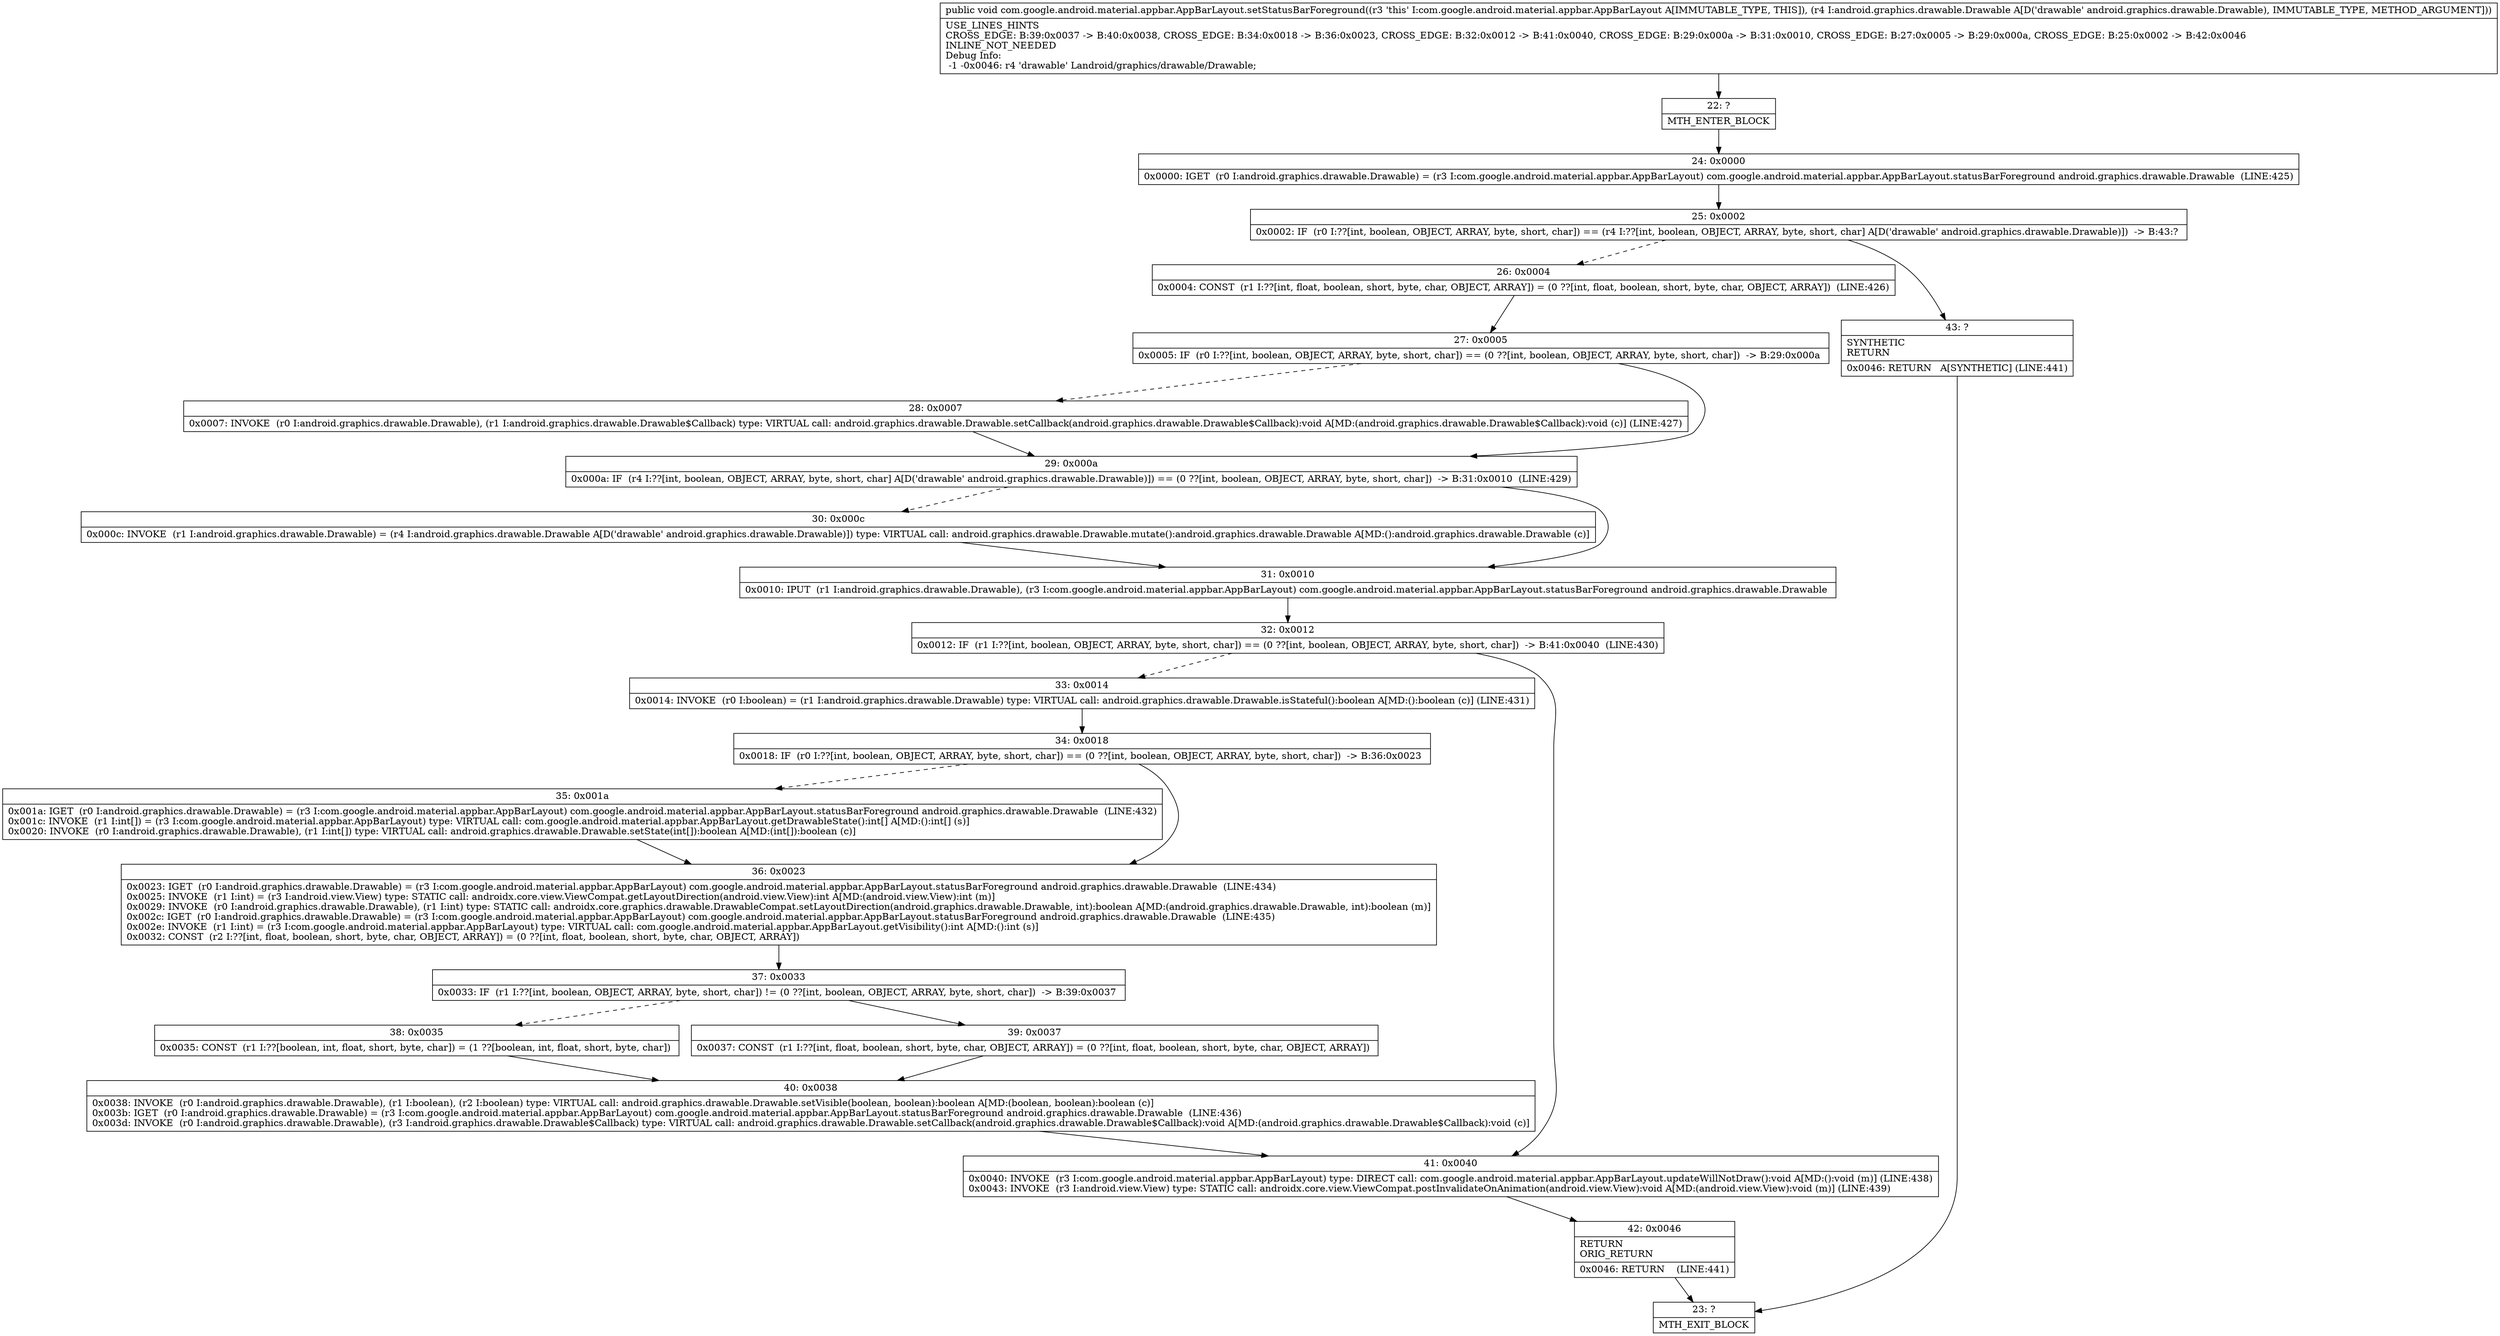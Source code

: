 digraph "CFG forcom.google.android.material.appbar.AppBarLayout.setStatusBarForeground(Landroid\/graphics\/drawable\/Drawable;)V" {
Node_22 [shape=record,label="{22\:\ ?|MTH_ENTER_BLOCK\l}"];
Node_24 [shape=record,label="{24\:\ 0x0000|0x0000: IGET  (r0 I:android.graphics.drawable.Drawable) = (r3 I:com.google.android.material.appbar.AppBarLayout) com.google.android.material.appbar.AppBarLayout.statusBarForeground android.graphics.drawable.Drawable  (LINE:425)\l}"];
Node_25 [shape=record,label="{25\:\ 0x0002|0x0002: IF  (r0 I:??[int, boolean, OBJECT, ARRAY, byte, short, char]) == (r4 I:??[int, boolean, OBJECT, ARRAY, byte, short, char] A[D('drawable' android.graphics.drawable.Drawable)])  \-\> B:43:? \l}"];
Node_26 [shape=record,label="{26\:\ 0x0004|0x0004: CONST  (r1 I:??[int, float, boolean, short, byte, char, OBJECT, ARRAY]) = (0 ??[int, float, boolean, short, byte, char, OBJECT, ARRAY])  (LINE:426)\l}"];
Node_27 [shape=record,label="{27\:\ 0x0005|0x0005: IF  (r0 I:??[int, boolean, OBJECT, ARRAY, byte, short, char]) == (0 ??[int, boolean, OBJECT, ARRAY, byte, short, char])  \-\> B:29:0x000a \l}"];
Node_28 [shape=record,label="{28\:\ 0x0007|0x0007: INVOKE  (r0 I:android.graphics.drawable.Drawable), (r1 I:android.graphics.drawable.Drawable$Callback) type: VIRTUAL call: android.graphics.drawable.Drawable.setCallback(android.graphics.drawable.Drawable$Callback):void A[MD:(android.graphics.drawable.Drawable$Callback):void (c)] (LINE:427)\l}"];
Node_29 [shape=record,label="{29\:\ 0x000a|0x000a: IF  (r4 I:??[int, boolean, OBJECT, ARRAY, byte, short, char] A[D('drawable' android.graphics.drawable.Drawable)]) == (0 ??[int, boolean, OBJECT, ARRAY, byte, short, char])  \-\> B:31:0x0010  (LINE:429)\l}"];
Node_30 [shape=record,label="{30\:\ 0x000c|0x000c: INVOKE  (r1 I:android.graphics.drawable.Drawable) = (r4 I:android.graphics.drawable.Drawable A[D('drawable' android.graphics.drawable.Drawable)]) type: VIRTUAL call: android.graphics.drawable.Drawable.mutate():android.graphics.drawable.Drawable A[MD:():android.graphics.drawable.Drawable (c)]\l}"];
Node_31 [shape=record,label="{31\:\ 0x0010|0x0010: IPUT  (r1 I:android.graphics.drawable.Drawable), (r3 I:com.google.android.material.appbar.AppBarLayout) com.google.android.material.appbar.AppBarLayout.statusBarForeground android.graphics.drawable.Drawable \l}"];
Node_32 [shape=record,label="{32\:\ 0x0012|0x0012: IF  (r1 I:??[int, boolean, OBJECT, ARRAY, byte, short, char]) == (0 ??[int, boolean, OBJECT, ARRAY, byte, short, char])  \-\> B:41:0x0040  (LINE:430)\l}"];
Node_33 [shape=record,label="{33\:\ 0x0014|0x0014: INVOKE  (r0 I:boolean) = (r1 I:android.graphics.drawable.Drawable) type: VIRTUAL call: android.graphics.drawable.Drawable.isStateful():boolean A[MD:():boolean (c)] (LINE:431)\l}"];
Node_34 [shape=record,label="{34\:\ 0x0018|0x0018: IF  (r0 I:??[int, boolean, OBJECT, ARRAY, byte, short, char]) == (0 ??[int, boolean, OBJECT, ARRAY, byte, short, char])  \-\> B:36:0x0023 \l}"];
Node_35 [shape=record,label="{35\:\ 0x001a|0x001a: IGET  (r0 I:android.graphics.drawable.Drawable) = (r3 I:com.google.android.material.appbar.AppBarLayout) com.google.android.material.appbar.AppBarLayout.statusBarForeground android.graphics.drawable.Drawable  (LINE:432)\l0x001c: INVOKE  (r1 I:int[]) = (r3 I:com.google.android.material.appbar.AppBarLayout) type: VIRTUAL call: com.google.android.material.appbar.AppBarLayout.getDrawableState():int[] A[MD:():int[] (s)]\l0x0020: INVOKE  (r0 I:android.graphics.drawable.Drawable), (r1 I:int[]) type: VIRTUAL call: android.graphics.drawable.Drawable.setState(int[]):boolean A[MD:(int[]):boolean (c)]\l}"];
Node_36 [shape=record,label="{36\:\ 0x0023|0x0023: IGET  (r0 I:android.graphics.drawable.Drawable) = (r3 I:com.google.android.material.appbar.AppBarLayout) com.google.android.material.appbar.AppBarLayout.statusBarForeground android.graphics.drawable.Drawable  (LINE:434)\l0x0025: INVOKE  (r1 I:int) = (r3 I:android.view.View) type: STATIC call: androidx.core.view.ViewCompat.getLayoutDirection(android.view.View):int A[MD:(android.view.View):int (m)]\l0x0029: INVOKE  (r0 I:android.graphics.drawable.Drawable), (r1 I:int) type: STATIC call: androidx.core.graphics.drawable.DrawableCompat.setLayoutDirection(android.graphics.drawable.Drawable, int):boolean A[MD:(android.graphics.drawable.Drawable, int):boolean (m)]\l0x002c: IGET  (r0 I:android.graphics.drawable.Drawable) = (r3 I:com.google.android.material.appbar.AppBarLayout) com.google.android.material.appbar.AppBarLayout.statusBarForeground android.graphics.drawable.Drawable  (LINE:435)\l0x002e: INVOKE  (r1 I:int) = (r3 I:com.google.android.material.appbar.AppBarLayout) type: VIRTUAL call: com.google.android.material.appbar.AppBarLayout.getVisibility():int A[MD:():int (s)]\l0x0032: CONST  (r2 I:??[int, float, boolean, short, byte, char, OBJECT, ARRAY]) = (0 ??[int, float, boolean, short, byte, char, OBJECT, ARRAY]) \l}"];
Node_37 [shape=record,label="{37\:\ 0x0033|0x0033: IF  (r1 I:??[int, boolean, OBJECT, ARRAY, byte, short, char]) != (0 ??[int, boolean, OBJECT, ARRAY, byte, short, char])  \-\> B:39:0x0037 \l}"];
Node_38 [shape=record,label="{38\:\ 0x0035|0x0035: CONST  (r1 I:??[boolean, int, float, short, byte, char]) = (1 ??[boolean, int, float, short, byte, char]) \l}"];
Node_40 [shape=record,label="{40\:\ 0x0038|0x0038: INVOKE  (r0 I:android.graphics.drawable.Drawable), (r1 I:boolean), (r2 I:boolean) type: VIRTUAL call: android.graphics.drawable.Drawable.setVisible(boolean, boolean):boolean A[MD:(boolean, boolean):boolean (c)]\l0x003b: IGET  (r0 I:android.graphics.drawable.Drawable) = (r3 I:com.google.android.material.appbar.AppBarLayout) com.google.android.material.appbar.AppBarLayout.statusBarForeground android.graphics.drawable.Drawable  (LINE:436)\l0x003d: INVOKE  (r0 I:android.graphics.drawable.Drawable), (r3 I:android.graphics.drawable.Drawable$Callback) type: VIRTUAL call: android.graphics.drawable.Drawable.setCallback(android.graphics.drawable.Drawable$Callback):void A[MD:(android.graphics.drawable.Drawable$Callback):void (c)]\l}"];
Node_39 [shape=record,label="{39\:\ 0x0037|0x0037: CONST  (r1 I:??[int, float, boolean, short, byte, char, OBJECT, ARRAY]) = (0 ??[int, float, boolean, short, byte, char, OBJECT, ARRAY]) \l}"];
Node_41 [shape=record,label="{41\:\ 0x0040|0x0040: INVOKE  (r3 I:com.google.android.material.appbar.AppBarLayout) type: DIRECT call: com.google.android.material.appbar.AppBarLayout.updateWillNotDraw():void A[MD:():void (m)] (LINE:438)\l0x0043: INVOKE  (r3 I:android.view.View) type: STATIC call: androidx.core.view.ViewCompat.postInvalidateOnAnimation(android.view.View):void A[MD:(android.view.View):void (m)] (LINE:439)\l}"];
Node_42 [shape=record,label="{42\:\ 0x0046|RETURN\lORIG_RETURN\l|0x0046: RETURN    (LINE:441)\l}"];
Node_23 [shape=record,label="{23\:\ ?|MTH_EXIT_BLOCK\l}"];
Node_43 [shape=record,label="{43\:\ ?|SYNTHETIC\lRETURN\l|0x0046: RETURN   A[SYNTHETIC] (LINE:441)\l}"];
MethodNode[shape=record,label="{public void com.google.android.material.appbar.AppBarLayout.setStatusBarForeground((r3 'this' I:com.google.android.material.appbar.AppBarLayout A[IMMUTABLE_TYPE, THIS]), (r4 I:android.graphics.drawable.Drawable A[D('drawable' android.graphics.drawable.Drawable), IMMUTABLE_TYPE, METHOD_ARGUMENT]))  | USE_LINES_HINTS\lCROSS_EDGE: B:39:0x0037 \-\> B:40:0x0038, CROSS_EDGE: B:34:0x0018 \-\> B:36:0x0023, CROSS_EDGE: B:32:0x0012 \-\> B:41:0x0040, CROSS_EDGE: B:29:0x000a \-\> B:31:0x0010, CROSS_EDGE: B:27:0x0005 \-\> B:29:0x000a, CROSS_EDGE: B:25:0x0002 \-\> B:42:0x0046\lINLINE_NOT_NEEDED\lDebug Info:\l  \-1 \-0x0046: r4 'drawable' Landroid\/graphics\/drawable\/Drawable;\l}"];
MethodNode -> Node_22;Node_22 -> Node_24;
Node_24 -> Node_25;
Node_25 -> Node_26[style=dashed];
Node_25 -> Node_43;
Node_26 -> Node_27;
Node_27 -> Node_28[style=dashed];
Node_27 -> Node_29;
Node_28 -> Node_29;
Node_29 -> Node_30[style=dashed];
Node_29 -> Node_31;
Node_30 -> Node_31;
Node_31 -> Node_32;
Node_32 -> Node_33[style=dashed];
Node_32 -> Node_41;
Node_33 -> Node_34;
Node_34 -> Node_35[style=dashed];
Node_34 -> Node_36;
Node_35 -> Node_36;
Node_36 -> Node_37;
Node_37 -> Node_38[style=dashed];
Node_37 -> Node_39;
Node_38 -> Node_40;
Node_40 -> Node_41;
Node_39 -> Node_40;
Node_41 -> Node_42;
Node_42 -> Node_23;
Node_43 -> Node_23;
}

